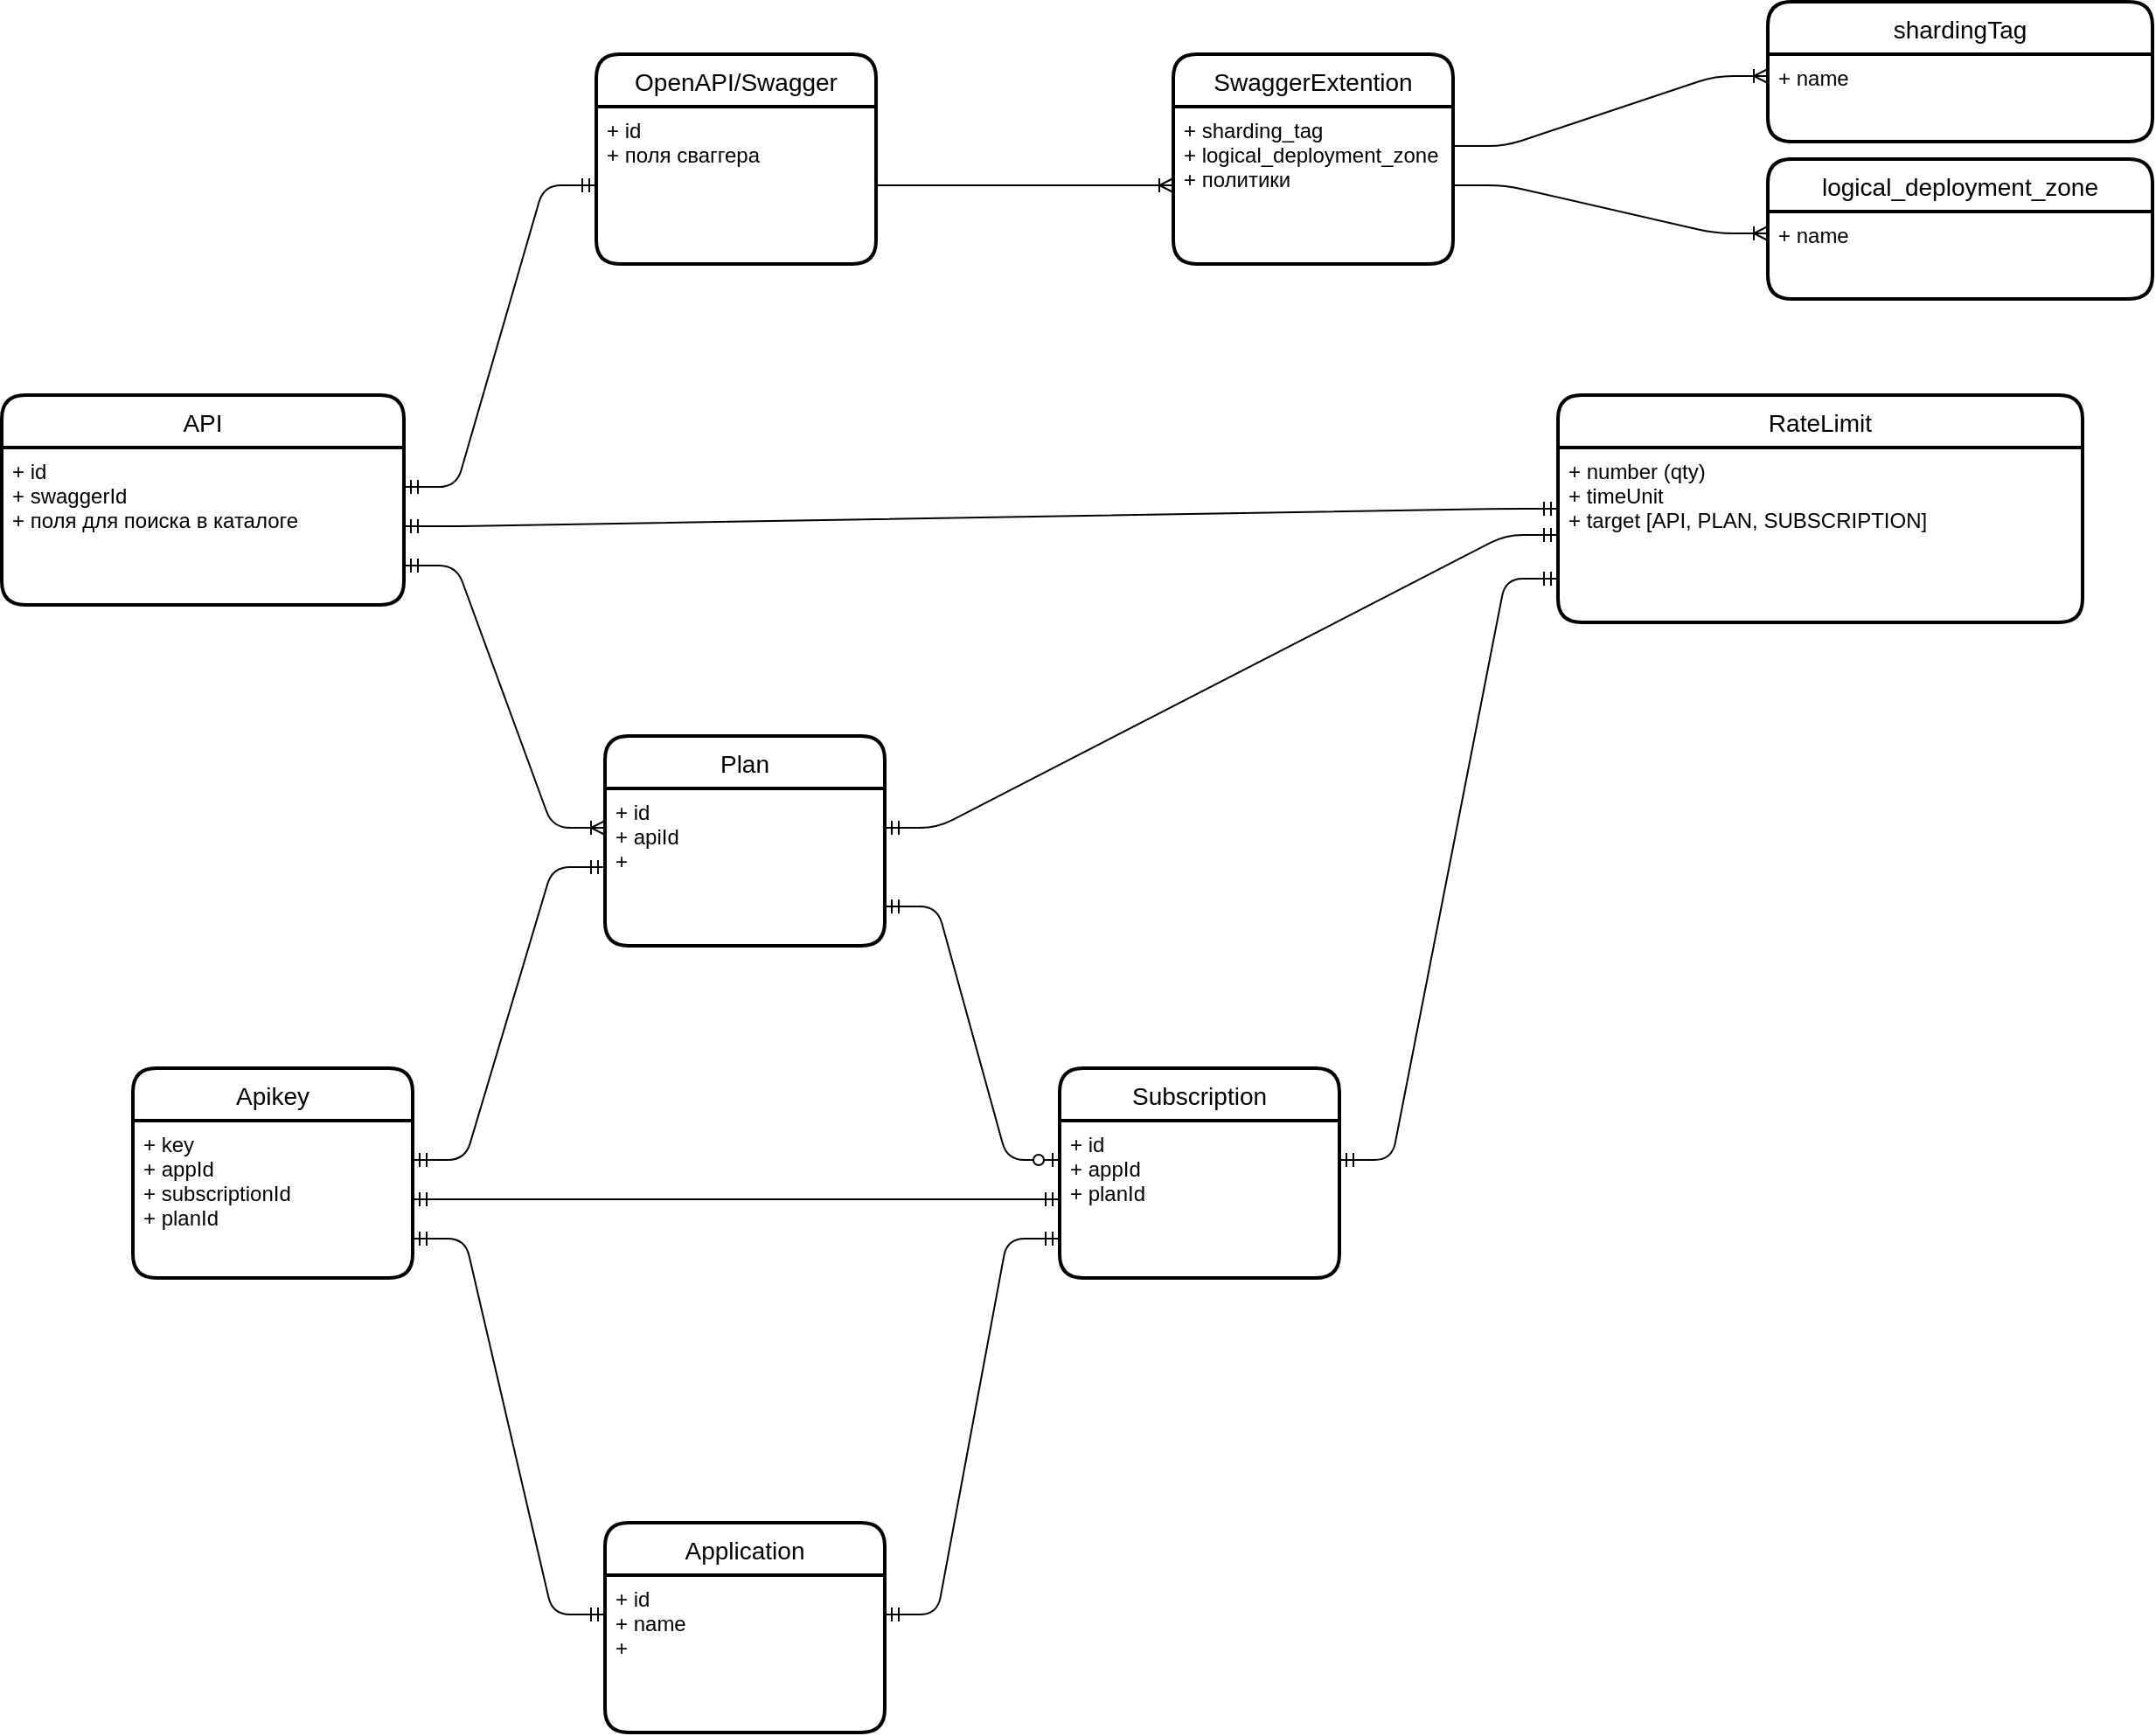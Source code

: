 <mxfile version="14.9.6" type="device"><diagram id="GIc0wh8OHfkg7GN6mkvI" name="Page-1"><mxGraphModel dx="2881" dy="1089" grid="1" gridSize="10" guides="1" tooltips="1" connect="1" arrows="1" fold="1" page="1" pageScale="1" pageWidth="850" pageHeight="1100" math="0" shadow="0"><root><mxCell id="0"/><mxCell id="1" parent="0"/><mxCell id="ZXAw5scVNVH-hvjm9yAv-1" value="OpenAPI/Swagger" style="swimlane;childLayout=stackLayout;horizontal=1;startSize=30;horizontalStack=0;rounded=1;fontSize=14;fontStyle=0;strokeWidth=2;resizeParent=0;resizeLast=1;shadow=0;dashed=0;align=center;" vertex="1" parent="1"><mxGeometry x="-50" y="140" width="160" height="120" as="geometry"/></mxCell><mxCell id="ZXAw5scVNVH-hvjm9yAv-2" value="+ id&#10;+ поля сваггера" style="align=left;strokeColor=none;fillColor=none;spacingLeft=4;fontSize=12;verticalAlign=top;resizable=0;rotatable=0;part=1;" vertex="1" parent="ZXAw5scVNVH-hvjm9yAv-1"><mxGeometry y="30" width="160" height="90" as="geometry"/></mxCell><mxCell id="ZXAw5scVNVH-hvjm9yAv-3" value="SwaggerExtention" style="swimlane;childLayout=stackLayout;horizontal=1;startSize=30;horizontalStack=0;rounded=1;fontSize=14;fontStyle=0;strokeWidth=2;resizeParent=0;resizeLast=1;shadow=0;dashed=0;align=center;" vertex="1" parent="1"><mxGeometry x="280" y="140" width="160" height="120" as="geometry"/></mxCell><mxCell id="ZXAw5scVNVH-hvjm9yAv-4" value="+ sharding_tag&#10;+ logical_deployment_zone&#10;+ политики" style="align=left;strokeColor=none;fillColor=none;spacingLeft=4;fontSize=12;verticalAlign=top;resizable=0;rotatable=0;part=1;" vertex="1" parent="ZXAw5scVNVH-hvjm9yAv-3"><mxGeometry y="30" width="160" height="90" as="geometry"/></mxCell><mxCell id="ZXAw5scVNVH-hvjm9yAv-7" value="" style="edgeStyle=entityRelationEdgeStyle;fontSize=12;html=1;endArrow=ERoneToMany;exitX=1;exitY=0.5;exitDx=0;exitDy=0;entryX=0;entryY=0.5;entryDx=0;entryDy=0;" edge="1" parent="1" source="ZXAw5scVNVH-hvjm9yAv-2" target="ZXAw5scVNVH-hvjm9yAv-4"><mxGeometry width="100" height="100" relative="1" as="geometry"><mxPoint x="370" y="440" as="sourcePoint"/><mxPoint x="470" y="340" as="targetPoint"/></mxGeometry></mxCell><mxCell id="ZXAw5scVNVH-hvjm9yAv-8" value="Application" style="swimlane;childLayout=stackLayout;horizontal=1;startSize=30;horizontalStack=0;rounded=1;fontSize=14;fontStyle=0;strokeWidth=2;resizeParent=0;resizeLast=1;shadow=0;dashed=0;align=center;" vertex="1" parent="1"><mxGeometry x="-45" y="980" width="160" height="120" as="geometry"/></mxCell><mxCell id="ZXAw5scVNVH-hvjm9yAv-9" value="+ id&#10;+ name&#10;+ " style="align=left;strokeColor=none;fillColor=none;spacingLeft=4;fontSize=12;verticalAlign=top;resizable=0;rotatable=0;part=1;" vertex="1" parent="ZXAw5scVNVH-hvjm9yAv-8"><mxGeometry y="30" width="160" height="90" as="geometry"/></mxCell><mxCell id="ZXAw5scVNVH-hvjm9yAv-11" value="API" style="swimlane;childLayout=stackLayout;horizontal=1;startSize=30;horizontalStack=0;rounded=1;fontSize=14;fontStyle=0;strokeWidth=2;resizeParent=0;resizeLast=1;shadow=0;dashed=0;align=center;" vertex="1" parent="1"><mxGeometry x="-390" y="335" width="230" height="120" as="geometry"/></mxCell><mxCell id="ZXAw5scVNVH-hvjm9yAv-12" value="+ id&#10;+ swaggerId&#10;+ поля для поиска в каталоге" style="align=left;strokeColor=none;fillColor=none;spacingLeft=4;fontSize=12;verticalAlign=top;resizable=0;rotatable=0;part=1;" vertex="1" parent="ZXAw5scVNVH-hvjm9yAv-11"><mxGeometry y="30" width="230" height="90" as="geometry"/></mxCell><mxCell id="ZXAw5scVNVH-hvjm9yAv-13" value="Plan" style="swimlane;childLayout=stackLayout;horizontal=1;startSize=30;horizontalStack=0;rounded=1;fontSize=14;fontStyle=0;strokeWidth=2;resizeParent=0;resizeLast=1;shadow=0;dashed=0;align=center;" vertex="1" parent="1"><mxGeometry x="-45" y="530" width="160" height="120" as="geometry"/></mxCell><mxCell id="ZXAw5scVNVH-hvjm9yAv-14" value="+ id&#10;+ apiId&#10;+ " style="align=left;strokeColor=none;fillColor=none;spacingLeft=4;fontSize=12;verticalAlign=top;resizable=0;rotatable=0;part=1;" vertex="1" parent="ZXAw5scVNVH-hvjm9yAv-13"><mxGeometry y="30" width="160" height="90" as="geometry"/></mxCell><mxCell id="ZXAw5scVNVH-hvjm9yAv-15" value="Subscription" style="swimlane;childLayout=stackLayout;horizontal=1;startSize=30;horizontalStack=0;rounded=1;fontSize=14;fontStyle=0;strokeWidth=2;resizeParent=0;resizeLast=1;shadow=0;dashed=0;align=center;" vertex="1" parent="1"><mxGeometry x="215" y="720" width="160" height="120" as="geometry"/></mxCell><mxCell id="ZXAw5scVNVH-hvjm9yAv-16" value="+ id&#10;+ appId&#10;+ planId" style="align=left;strokeColor=none;fillColor=none;spacingLeft=4;fontSize=12;verticalAlign=top;resizable=0;rotatable=0;part=1;" vertex="1" parent="ZXAw5scVNVH-hvjm9yAv-15"><mxGeometry y="30" width="160" height="90" as="geometry"/></mxCell><mxCell id="ZXAw5scVNVH-hvjm9yAv-17" value="Apikey" style="swimlane;childLayout=stackLayout;horizontal=1;startSize=30;horizontalStack=0;rounded=1;fontSize=14;fontStyle=0;strokeWidth=2;resizeParent=0;resizeLast=1;shadow=0;dashed=0;align=center;" vertex="1" parent="1"><mxGeometry x="-315" y="720" width="160" height="120" as="geometry"/></mxCell><mxCell id="ZXAw5scVNVH-hvjm9yAv-18" value="+ key&#10;+ appId&#10;+ subscriptionId&#10;+ planId" style="align=left;strokeColor=none;fillColor=none;spacingLeft=4;fontSize=12;verticalAlign=top;resizable=0;rotatable=0;part=1;" vertex="1" parent="ZXAw5scVNVH-hvjm9yAv-17"><mxGeometry y="30" width="160" height="90" as="geometry"/></mxCell><mxCell id="ZXAw5scVNVH-hvjm9yAv-21" value="" style="edgeStyle=entityRelationEdgeStyle;fontSize=12;html=1;endArrow=ERmandOne;startArrow=ERmandOne;exitX=1;exitY=0.25;exitDx=0;exitDy=0;entryX=0;entryY=0.5;entryDx=0;entryDy=0;" edge="1" parent="1" source="ZXAw5scVNVH-hvjm9yAv-12" target="ZXAw5scVNVH-hvjm9yAv-2"><mxGeometry width="100" height="100" relative="1" as="geometry"><mxPoint x="180" y="390" as="sourcePoint"/><mxPoint x="280" y="290" as="targetPoint"/></mxGeometry></mxCell><mxCell id="ZXAw5scVNVH-hvjm9yAv-22" value="" style="edgeStyle=entityRelationEdgeStyle;fontSize=12;html=1;endArrow=ERoneToMany;startArrow=ERmandOne;exitX=1;exitY=0.75;exitDx=0;exitDy=0;entryX=0;entryY=0.25;entryDx=0;entryDy=0;" edge="1" parent="1" source="ZXAw5scVNVH-hvjm9yAv-12" target="ZXAw5scVNVH-hvjm9yAv-14"><mxGeometry width="100" height="100" relative="1" as="geometry"><mxPoint x="140" y="580" as="sourcePoint"/><mxPoint x="240" y="480" as="targetPoint"/></mxGeometry></mxCell><mxCell id="ZXAw5scVNVH-hvjm9yAv-23" value="" style="edgeStyle=entityRelationEdgeStyle;fontSize=12;html=1;endArrow=ERzeroToOne;startArrow=ERmandOne;exitX=1;exitY=0.75;exitDx=0;exitDy=0;entryX=0;entryY=0.25;entryDx=0;entryDy=0;" edge="1" parent="1" source="ZXAw5scVNVH-hvjm9yAv-14" target="ZXAw5scVNVH-hvjm9yAv-16"><mxGeometry width="100" height="100" relative="1" as="geometry"><mxPoint x="140" y="740" as="sourcePoint"/><mxPoint x="240" y="640" as="targetPoint"/></mxGeometry></mxCell><mxCell id="ZXAw5scVNVH-hvjm9yAv-24" value="" style="edgeStyle=entityRelationEdgeStyle;fontSize=12;html=1;endArrow=ERmandOne;startArrow=ERmandOne;exitX=1;exitY=0.25;exitDx=0;exitDy=0;entryX=0;entryY=0.75;entryDx=0;entryDy=0;" edge="1" parent="1" source="ZXAw5scVNVH-hvjm9yAv-9" target="ZXAw5scVNVH-hvjm9yAv-16"><mxGeometry width="100" height="100" relative="1" as="geometry"><mxPoint x="140" y="790" as="sourcePoint"/><mxPoint x="240" y="690" as="targetPoint"/></mxGeometry></mxCell><mxCell id="ZXAw5scVNVH-hvjm9yAv-25" value="" style="edgeStyle=entityRelationEdgeStyle;fontSize=12;html=1;endArrow=ERmandOne;startArrow=ERmandOne;exitX=1;exitY=0.75;exitDx=0;exitDy=0;entryX=0;entryY=0.25;entryDx=0;entryDy=0;" edge="1" parent="1" source="ZXAw5scVNVH-hvjm9yAv-18" target="ZXAw5scVNVH-hvjm9yAv-9"><mxGeometry width="100" height="100" relative="1" as="geometry"><mxPoint x="140" y="790" as="sourcePoint"/><mxPoint x="240" y="690" as="targetPoint"/></mxGeometry></mxCell><mxCell id="ZXAw5scVNVH-hvjm9yAv-26" value="" style="edgeStyle=entityRelationEdgeStyle;fontSize=12;html=1;endArrow=ERmandOne;startArrow=ERmandOne;exitX=1;exitY=0.5;exitDx=0;exitDy=0;entryX=0;entryY=0.5;entryDx=0;entryDy=0;" edge="1" parent="1" source="ZXAw5scVNVH-hvjm9yAv-18" target="ZXAw5scVNVH-hvjm9yAv-16"><mxGeometry width="100" height="100" relative="1" as="geometry"><mxPoint x="140" y="790" as="sourcePoint"/><mxPoint x="240" y="690" as="targetPoint"/></mxGeometry></mxCell><mxCell id="ZXAw5scVNVH-hvjm9yAv-27" value="" style="edgeStyle=entityRelationEdgeStyle;fontSize=12;html=1;endArrow=ERmandOne;startArrow=ERmandOne;exitX=1;exitY=0.25;exitDx=0;exitDy=0;entryX=0;entryY=0.5;entryDx=0;entryDy=0;" edge="1" parent="1" source="ZXAw5scVNVH-hvjm9yAv-18" target="ZXAw5scVNVH-hvjm9yAv-14"><mxGeometry width="100" height="100" relative="1" as="geometry"><mxPoint x="140" y="790" as="sourcePoint"/><mxPoint x="240" y="690" as="targetPoint"/></mxGeometry></mxCell><mxCell id="ZXAw5scVNVH-hvjm9yAv-35" value="RateLimit" style="swimlane;childLayout=stackLayout;horizontal=1;startSize=30;horizontalStack=0;rounded=1;fontSize=14;fontStyle=0;strokeWidth=2;resizeParent=0;resizeLast=1;shadow=0;dashed=0;align=center;" vertex="1" parent="1"><mxGeometry x="500" y="335" width="300" height="130" as="geometry"/></mxCell><mxCell id="ZXAw5scVNVH-hvjm9yAv-36" value="+ number (qty)&#10;+ timeUnit&#10;+ target [API, PLAN, SUBSCRIPTION]" style="align=left;strokeColor=none;fillColor=none;spacingLeft=4;fontSize=12;verticalAlign=top;resizable=0;rotatable=0;part=1;" vertex="1" parent="ZXAw5scVNVH-hvjm9yAv-35"><mxGeometry y="30" width="300" height="100" as="geometry"/></mxCell><mxCell id="ZXAw5scVNVH-hvjm9yAv-39" value="" style="edgeStyle=entityRelationEdgeStyle;fontSize=12;html=1;endArrow=ERmandOne;startArrow=ERmandOne;entryX=0;entryY=0.5;entryDx=0;entryDy=0;exitX=1;exitY=0.5;exitDx=0;exitDy=0;" edge="1" parent="1" source="ZXAw5scVNVH-hvjm9yAv-12" target="ZXAw5scVNVH-hvjm9yAv-35"><mxGeometry width="100" height="100" relative="1" as="geometry"><mxPoint x="140" y="630" as="sourcePoint"/><mxPoint x="240" y="530" as="targetPoint"/></mxGeometry></mxCell><mxCell id="ZXAw5scVNVH-hvjm9yAv-40" value="" style="edgeStyle=entityRelationEdgeStyle;fontSize=12;html=1;endArrow=ERmandOne;startArrow=ERmandOne;entryX=0;entryY=0.5;entryDx=0;entryDy=0;exitX=1;exitY=0.25;exitDx=0;exitDy=0;" edge="1" parent="1" source="ZXAw5scVNVH-hvjm9yAv-14" target="ZXAw5scVNVH-hvjm9yAv-36"><mxGeometry width="100" height="100" relative="1" as="geometry"><mxPoint x="140" y="630" as="sourcePoint"/><mxPoint x="240" y="530" as="targetPoint"/></mxGeometry></mxCell><mxCell id="ZXAw5scVNVH-hvjm9yAv-41" value="" style="edgeStyle=entityRelationEdgeStyle;fontSize=12;html=1;endArrow=ERmandOne;startArrow=ERmandOne;entryX=0;entryY=0.75;entryDx=0;entryDy=0;exitX=1;exitY=0.25;exitDx=0;exitDy=0;" edge="1" parent="1" source="ZXAw5scVNVH-hvjm9yAv-16" target="ZXAw5scVNVH-hvjm9yAv-36"><mxGeometry width="100" height="100" relative="1" as="geometry"><mxPoint x="570" y="660" as="sourcePoint"/><mxPoint x="670" y="560" as="targetPoint"/></mxGeometry></mxCell><mxCell id="ZXAw5scVNVH-hvjm9yAv-42" value="shardingTag" style="swimlane;childLayout=stackLayout;horizontal=1;startSize=30;horizontalStack=0;rounded=1;fontSize=14;fontStyle=0;strokeWidth=2;resizeParent=0;resizeLast=1;shadow=0;dashed=0;align=center;" vertex="1" parent="1"><mxGeometry x="620" y="110" width="220" height="80" as="geometry"/></mxCell><mxCell id="ZXAw5scVNVH-hvjm9yAv-43" value="+ name" style="align=left;strokeColor=none;fillColor=none;spacingLeft=4;fontSize=12;verticalAlign=top;resizable=0;rotatable=0;part=1;" vertex="1" parent="ZXAw5scVNVH-hvjm9yAv-42"><mxGeometry y="30" width="220" height="50" as="geometry"/></mxCell><mxCell id="ZXAw5scVNVH-hvjm9yAv-45" value="" style="edgeStyle=entityRelationEdgeStyle;fontSize=12;html=1;endArrow=ERoneToMany;exitX=1;exitY=0.25;exitDx=0;exitDy=0;entryX=0;entryY=0.25;entryDx=0;entryDy=0;" edge="1" parent="1" source="ZXAw5scVNVH-hvjm9yAv-4" target="ZXAw5scVNVH-hvjm9yAv-43"><mxGeometry width="100" height="100" relative="1" as="geometry"><mxPoint x="540" y="490" as="sourcePoint"/><mxPoint x="640" y="390" as="targetPoint"/></mxGeometry></mxCell><mxCell id="ZXAw5scVNVH-hvjm9yAv-46" value="logical_deployment_zone" style="swimlane;childLayout=stackLayout;horizontal=1;startSize=30;horizontalStack=0;rounded=1;fontSize=14;fontStyle=0;strokeWidth=2;resizeParent=0;resizeLast=1;shadow=0;dashed=0;align=center;" vertex="1" parent="1"><mxGeometry x="620" y="200" width="220" height="80" as="geometry"/></mxCell><mxCell id="ZXAw5scVNVH-hvjm9yAv-47" value="+ name" style="align=left;strokeColor=none;fillColor=none;spacingLeft=4;fontSize=12;verticalAlign=top;resizable=0;rotatable=0;part=1;" vertex="1" parent="ZXAw5scVNVH-hvjm9yAv-46"><mxGeometry y="30" width="220" height="50" as="geometry"/></mxCell><mxCell id="ZXAw5scVNVH-hvjm9yAv-49" value="" style="edgeStyle=entityRelationEdgeStyle;fontSize=12;html=1;endArrow=ERoneToMany;exitX=1;exitY=0.5;exitDx=0;exitDy=0;entryX=0;entryY=0.25;entryDx=0;entryDy=0;" edge="1" parent="1" source="ZXAw5scVNVH-hvjm9yAv-4" target="ZXAw5scVNVH-hvjm9yAv-47"><mxGeometry width="100" height="100" relative="1" as="geometry"><mxPoint x="540" y="490" as="sourcePoint"/><mxPoint x="640" y="390" as="targetPoint"/></mxGeometry></mxCell></root></mxGraphModel></diagram></mxfile>